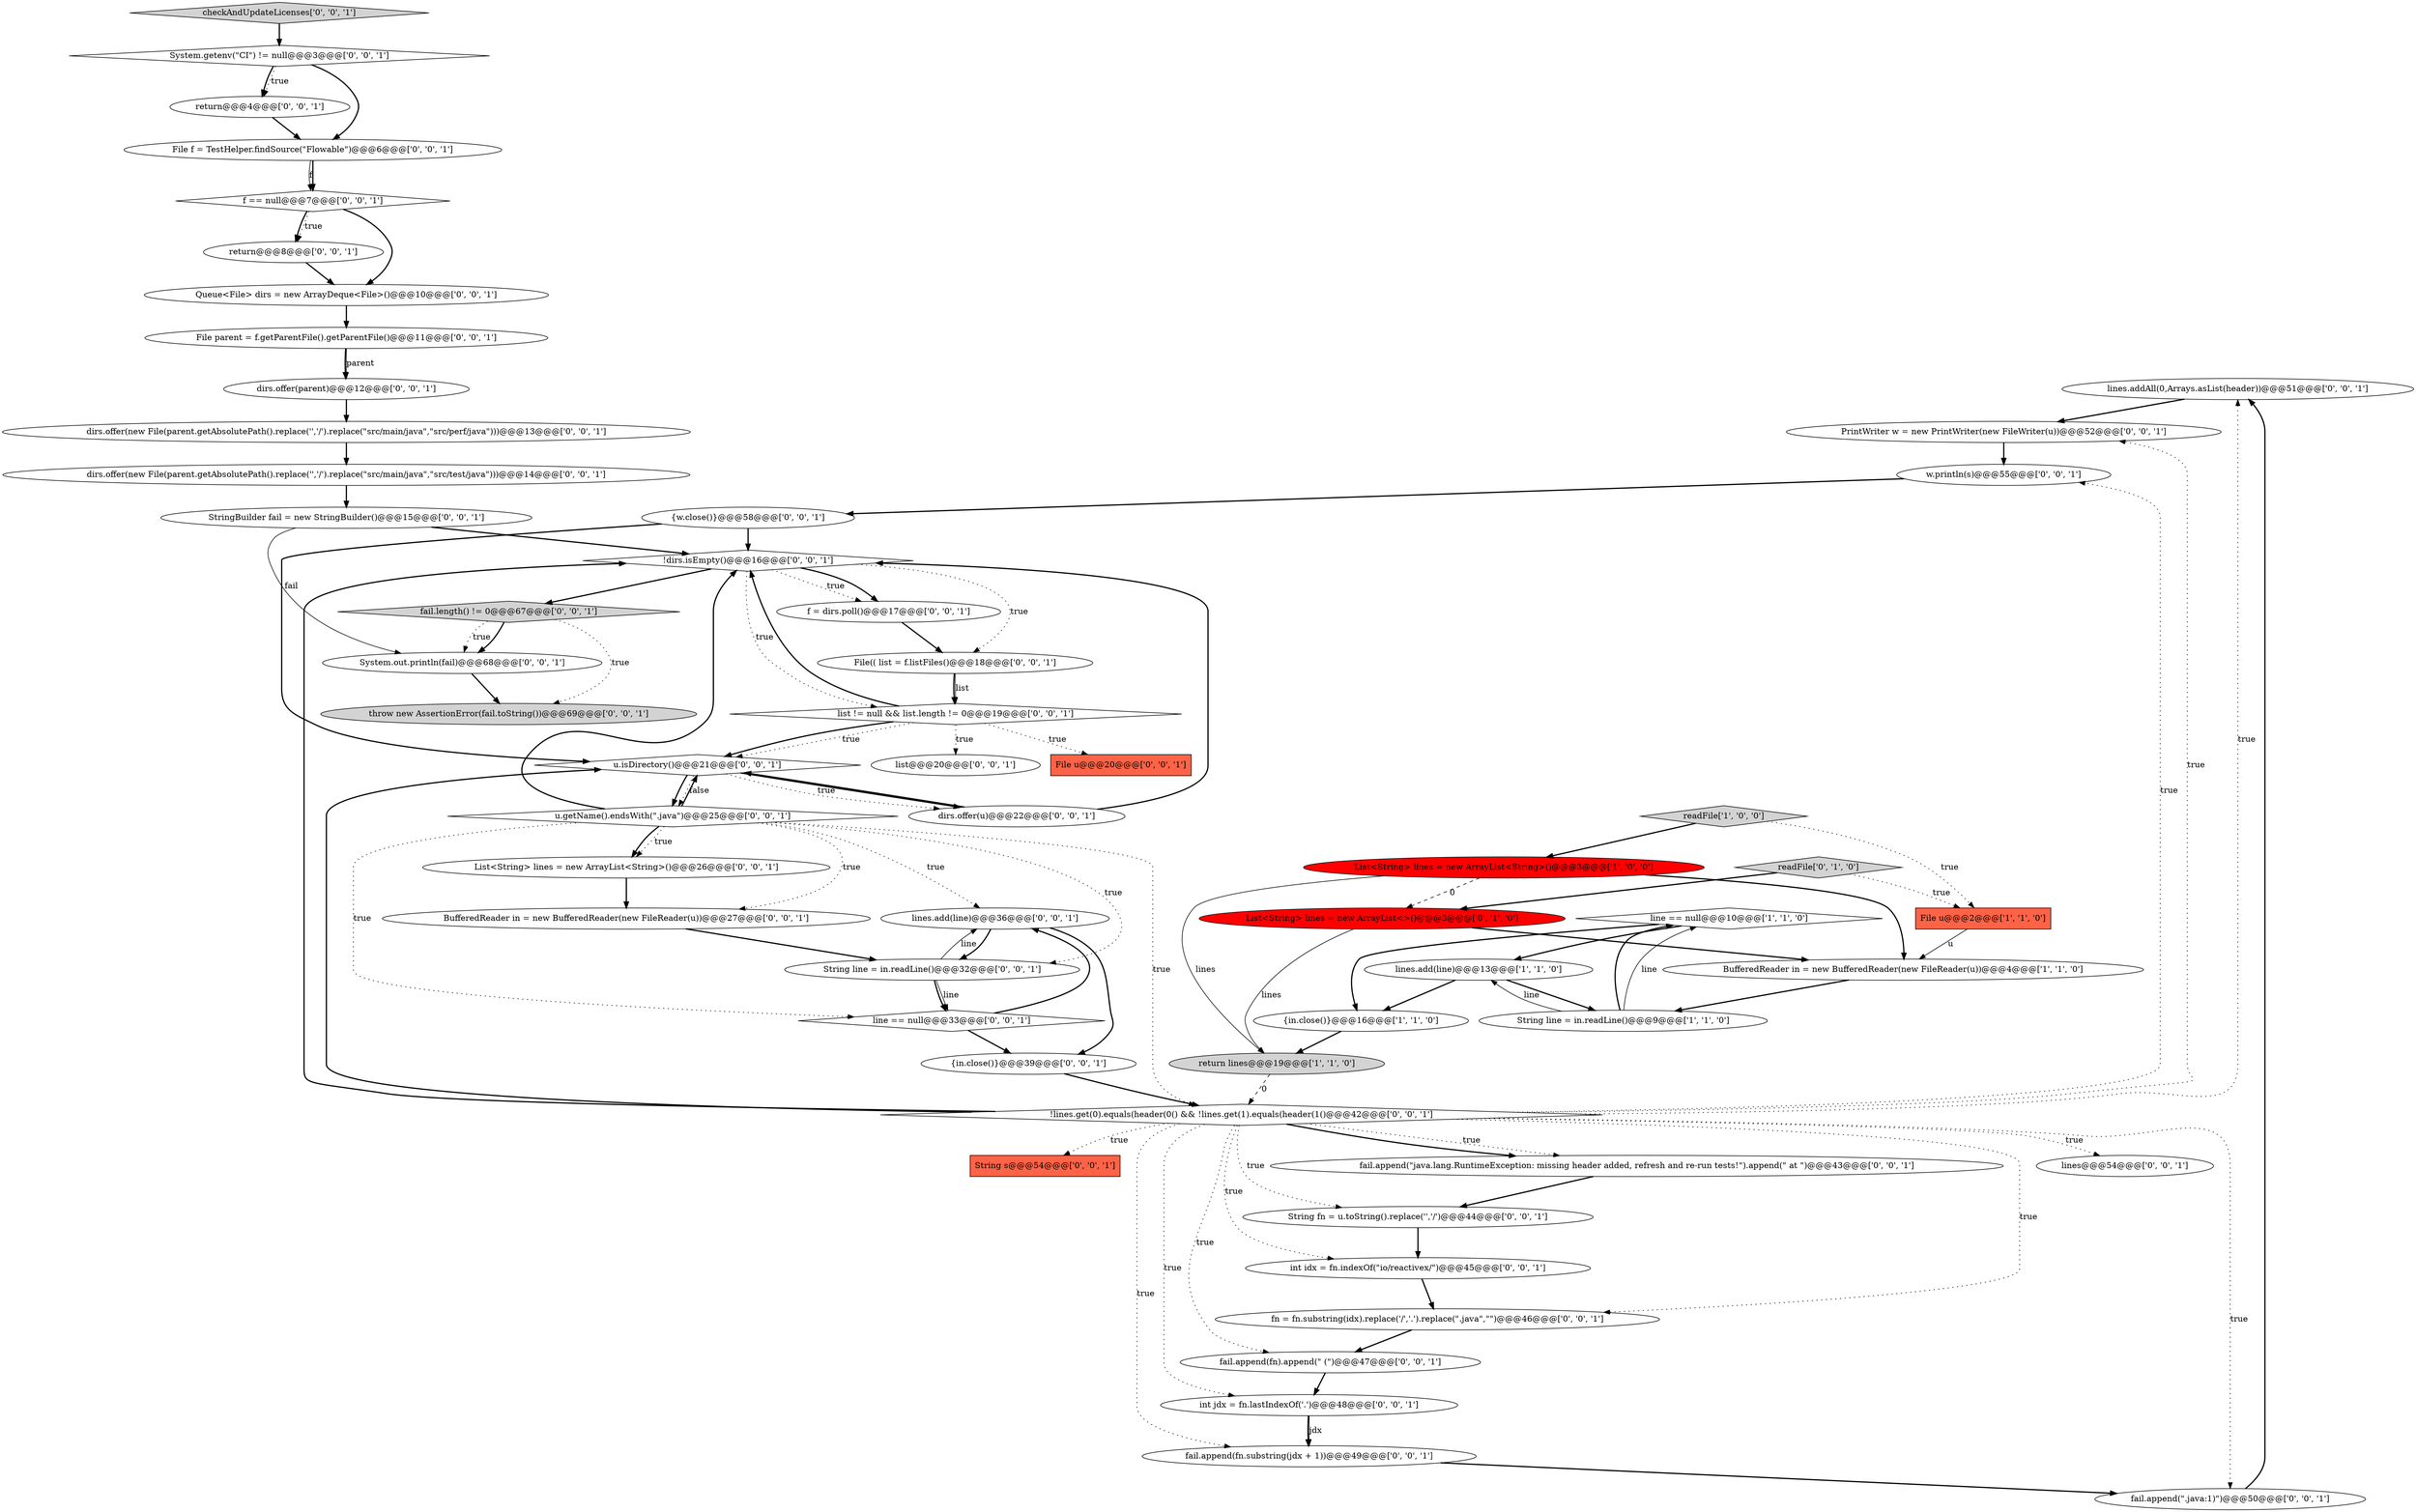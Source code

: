 digraph {
51 [style = filled, label = "lines.addAll(0,Arrays.asList(header))@@@51@@@['0', '0', '1']", fillcolor = white, shape = ellipse image = "AAA0AAABBB3BBB"];
28 [style = filled, label = "String s@@@54@@@['0', '0', '1']", fillcolor = tomato, shape = box image = "AAA0AAABBB3BBB"];
31 [style = filled, label = "list@@@20@@@['0', '0', '1']", fillcolor = white, shape = ellipse image = "AAA0AAABBB3BBB"];
12 [style = filled, label = "throw new AssertionError(fail.toString())@@@69@@@['0', '0', '1']", fillcolor = lightgray, shape = ellipse image = "AAA0AAABBB3BBB"];
17 [style = filled, label = "dirs.offer(u)@@@22@@@['0', '0', '1']", fillcolor = white, shape = ellipse image = "AAA0AAABBB3BBB"];
33 [style = filled, label = "!dirs.isEmpty()@@@16@@@['0', '0', '1']", fillcolor = white, shape = diamond image = "AAA0AAABBB3BBB"];
52 [style = filled, label = "return@@@4@@@['0', '0', '1']", fillcolor = white, shape = ellipse image = "AAA0AAABBB3BBB"];
26 [style = filled, label = "StringBuilder fail = new StringBuilder()@@@15@@@['0', '0', '1']", fillcolor = white, shape = ellipse image = "AAA0AAABBB3BBB"];
40 [style = filled, label = "{in.close()}@@@39@@@['0', '0', '1']", fillcolor = white, shape = ellipse image = "AAA0AAABBB3BBB"];
8 [style = filled, label = "{in.close()}@@@16@@@['1', '1', '0']", fillcolor = white, shape = ellipse image = "AAA0AAABBB1BBB"];
11 [style = filled, label = "fn = fn.substring(idx).replace('/','.').replace(\".java\",\"\")@@@46@@@['0', '0', '1']", fillcolor = white, shape = ellipse image = "AAA0AAABBB3BBB"];
43 [style = filled, label = "fail.append(\"java.lang.RuntimeException: missing header added, refresh and re-run tests!\").append(\" at \")@@@43@@@['0', '0', '1']", fillcolor = white, shape = ellipse image = "AAA0AAABBB3BBB"];
18 [style = filled, label = "!lines.get(0).equals(header(0() && !lines.get(1).equals(header(1()@@@42@@@['0', '0', '1']", fillcolor = white, shape = diamond image = "AAA0AAABBB3BBB"];
16 [style = filled, label = "fail.append(\".java:1)\")@@@50@@@['0', '0', '1']", fillcolor = white, shape = ellipse image = "AAA0AAABBB3BBB"];
22 [style = filled, label = "PrintWriter w = new PrintWriter(new FileWriter(u))@@@52@@@['0', '0', '1']", fillcolor = white, shape = ellipse image = "AAA0AAABBB3BBB"];
0 [style = filled, label = "line == null@@@10@@@['1', '1', '0']", fillcolor = white, shape = diamond image = "AAA0AAABBB1BBB"];
15 [style = filled, label = "dirs.offer(new File(parent.getAbsolutePath().replace('\','/').replace(\"src/main/java\",\"src/perf/java\")))@@@13@@@['0', '0', '1']", fillcolor = white, shape = ellipse image = "AAA0AAABBB3BBB"];
44 [style = filled, label = "w.println(s)@@@55@@@['0', '0', '1']", fillcolor = white, shape = ellipse image = "AAA0AAABBB3BBB"];
4 [style = filled, label = "List<String> lines = new ArrayList<String>()@@@3@@@['1', '0', '0']", fillcolor = red, shape = ellipse image = "AAA1AAABBB1BBB"];
7 [style = filled, label = "BufferedReader in = new BufferedReader(new FileReader(u))@@@4@@@['1', '1', '0']", fillcolor = white, shape = ellipse image = "AAA0AAABBB1BBB"];
46 [style = filled, label = "u.getName().endsWith(\".java\")@@@25@@@['0', '0', '1']", fillcolor = white, shape = diamond image = "AAA0AAABBB3BBB"];
41 [style = filled, label = "{w.close()}@@@58@@@['0', '0', '1']", fillcolor = white, shape = ellipse image = "AAA0AAABBB3BBB"];
42 [style = filled, label = "File u@@@20@@@['0', '0', '1']", fillcolor = tomato, shape = box image = "AAA0AAABBB3BBB"];
24 [style = filled, label = "int jdx = fn.lastIndexOf('.')@@@48@@@['0', '0', '1']", fillcolor = white, shape = ellipse image = "AAA0AAABBB3BBB"];
37 [style = filled, label = "BufferedReader in = new BufferedReader(new FileReader(u))@@@27@@@['0', '0', '1']", fillcolor = white, shape = ellipse image = "AAA0AAABBB3BBB"];
29 [style = filled, label = "lines@@@54@@@['0', '0', '1']", fillcolor = white, shape = ellipse image = "AAA0AAABBB3BBB"];
13 [style = filled, label = "u.isDirectory()@@@21@@@['0', '0', '1']", fillcolor = white, shape = diamond image = "AAA0AAABBB3BBB"];
34 [style = filled, label = "checkAndUpdateLicenses['0', '0', '1']", fillcolor = lightgray, shape = diamond image = "AAA0AAABBB3BBB"];
50 [style = filled, label = "int idx = fn.indexOf(\"io/reactivex/\")@@@45@@@['0', '0', '1']", fillcolor = white, shape = ellipse image = "AAA0AAABBB3BBB"];
39 [style = filled, label = "File(( list = f.listFiles()@@@18@@@['0', '0', '1']", fillcolor = white, shape = ellipse image = "AAA0AAABBB3BBB"];
3 [style = filled, label = "File u@@@2@@@['1', '1', '0']", fillcolor = tomato, shape = box image = "AAA0AAABBB1BBB"];
38 [style = filled, label = "System.getenv(\"CI\") != null@@@3@@@['0', '0', '1']", fillcolor = white, shape = diamond image = "AAA0AAABBB3BBB"];
45 [style = filled, label = "list != null && list.length != 0@@@19@@@['0', '0', '1']", fillcolor = white, shape = diamond image = "AAA0AAABBB3BBB"];
23 [style = filled, label = "File parent = f.getParentFile().getParentFile()@@@11@@@['0', '0', '1']", fillcolor = white, shape = ellipse image = "AAA0AAABBB3BBB"];
27 [style = filled, label = "dirs.offer(parent)@@@12@@@['0', '0', '1']", fillcolor = white, shape = ellipse image = "AAA0AAABBB3BBB"];
20 [style = filled, label = "String line = in.readLine()@@@32@@@['0', '0', '1']", fillcolor = white, shape = ellipse image = "AAA0AAABBB3BBB"];
5 [style = filled, label = "String line = in.readLine()@@@9@@@['1', '1', '0']", fillcolor = white, shape = ellipse image = "AAA0AAABBB1BBB"];
10 [style = filled, label = "readFile['0', '1', '0']", fillcolor = lightgray, shape = diamond image = "AAA0AAABBB2BBB"];
35 [style = filled, label = "File f = TestHelper.findSource(\"Flowable\")@@@6@@@['0', '0', '1']", fillcolor = white, shape = ellipse image = "AAA0AAABBB3BBB"];
54 [style = filled, label = "line == null@@@33@@@['0', '0', '1']", fillcolor = white, shape = diamond image = "AAA0AAABBB3BBB"];
36 [style = filled, label = "fail.append(fn).append(\" (\")@@@47@@@['0', '0', '1']", fillcolor = white, shape = ellipse image = "AAA0AAABBB3BBB"];
48 [style = filled, label = "List<String> lines = new ArrayList<String>()@@@26@@@['0', '0', '1']", fillcolor = white, shape = ellipse image = "AAA0AAABBB3BBB"];
21 [style = filled, label = "return@@@8@@@['0', '0', '1']", fillcolor = white, shape = ellipse image = "AAA0AAABBB3BBB"];
14 [style = filled, label = "fail.append(fn.substring(jdx + 1))@@@49@@@['0', '0', '1']", fillcolor = white, shape = ellipse image = "AAA0AAABBB3BBB"];
30 [style = filled, label = "Queue<File> dirs = new ArrayDeque<File>()@@@10@@@['0', '0', '1']", fillcolor = white, shape = ellipse image = "AAA0AAABBB3BBB"];
32 [style = filled, label = "dirs.offer(new File(parent.getAbsolutePath().replace('\','/').replace(\"src/main/java\",\"src/test/java\")))@@@14@@@['0', '0', '1']", fillcolor = white, shape = ellipse image = "AAA0AAABBB3BBB"];
53 [style = filled, label = "f = dirs.poll()@@@17@@@['0', '0', '1']", fillcolor = white, shape = ellipse image = "AAA0AAABBB3BBB"];
55 [style = filled, label = "lines.add(line)@@@36@@@['0', '0', '1']", fillcolor = white, shape = ellipse image = "AAA0AAABBB3BBB"];
47 [style = filled, label = "fail.length() != 0@@@67@@@['0', '0', '1']", fillcolor = lightgray, shape = diamond image = "AAA0AAABBB3BBB"];
9 [style = filled, label = "List<String> lines = new ArrayList<>()@@@3@@@['0', '1', '0']", fillcolor = red, shape = ellipse image = "AAA1AAABBB2BBB"];
6 [style = filled, label = "return lines@@@19@@@['1', '1', '0']", fillcolor = lightgray, shape = ellipse image = "AAA0AAABBB1BBB"];
19 [style = filled, label = "System.out.println(fail)@@@68@@@['0', '0', '1']", fillcolor = white, shape = ellipse image = "AAA0AAABBB3BBB"];
2 [style = filled, label = "readFile['1', '0', '0']", fillcolor = lightgray, shape = diamond image = "AAA0AAABBB1BBB"];
25 [style = filled, label = "f == null@@@7@@@['0', '0', '1']", fillcolor = white, shape = diamond image = "AAA0AAABBB3BBB"];
1 [style = filled, label = "lines.add(line)@@@13@@@['1', '1', '0']", fillcolor = white, shape = ellipse image = "AAA0AAABBB1BBB"];
49 [style = filled, label = "String fn = u.toString().replace('\','/')@@@44@@@['0', '0', '1']", fillcolor = white, shape = ellipse image = "AAA0AAABBB3BBB"];
1->5 [style = bold, label=""];
54->55 [style = bold, label=""];
16->51 [style = bold, label=""];
46->55 [style = dotted, label="true"];
46->37 [style = dotted, label="true"];
46->13 [style = bold, label=""];
38->52 [style = bold, label=""];
25->30 [style = bold, label=""];
5->1 [style = solid, label="line"];
45->33 [style = bold, label=""];
55->40 [style = bold, label=""];
10->3 [style = dotted, label="true"];
8->6 [style = bold, label=""];
21->30 [style = bold, label=""];
9->7 [style = bold, label=""];
46->48 [style = bold, label=""];
11->36 [style = bold, label=""];
53->39 [style = bold, label=""];
27->15 [style = bold, label=""];
38->52 [style = dotted, label="true"];
4->9 [style = dashed, label="0"];
13->17 [style = bold, label=""];
20->55 [style = solid, label="line"];
36->24 [style = bold, label=""];
5->0 [style = bold, label=""];
46->48 [style = dotted, label="true"];
0->8 [style = bold, label=""];
45->42 [style = dotted, label="true"];
20->54 [style = solid, label="line"];
13->46 [style = bold, label=""];
46->18 [style = dotted, label="true"];
41->13 [style = bold, label=""];
25->21 [style = bold, label=""];
25->21 [style = dotted, label="true"];
52->35 [style = bold, label=""];
2->3 [style = dotted, label="true"];
14->16 [style = bold, label=""];
13->17 [style = dotted, label="true"];
48->37 [style = bold, label=""];
19->12 [style = bold, label=""];
18->16 [style = dotted, label="true"];
4->6 [style = solid, label="lines"];
47->12 [style = dotted, label="true"];
46->20 [style = dotted, label="true"];
39->45 [style = bold, label=""];
26->19 [style = solid, label="fail"];
2->4 [style = bold, label=""];
32->26 [style = bold, label=""];
6->18 [style = dashed, label="0"];
18->11 [style = dotted, label="true"];
7->5 [style = bold, label=""];
33->47 [style = bold, label=""];
46->54 [style = dotted, label="true"];
46->33 [style = bold, label=""];
44->41 [style = bold, label=""];
33->45 [style = dotted, label="true"];
34->38 [style = bold, label=""];
38->35 [style = bold, label=""];
35->25 [style = solid, label="f"];
22->44 [style = bold, label=""];
33->39 [style = dotted, label="true"];
45->31 [style = dotted, label="true"];
18->29 [style = dotted, label="true"];
39->45 [style = solid, label="list"];
18->43 [style = dotted, label="true"];
54->40 [style = bold, label=""];
1->8 [style = bold, label=""];
18->44 [style = dotted, label="true"];
3->7 [style = solid, label="u"];
47->19 [style = dotted, label="true"];
18->36 [style = dotted, label="true"];
18->33 [style = bold, label=""];
18->24 [style = dotted, label="true"];
18->50 [style = dotted, label="true"];
18->49 [style = dotted, label="true"];
4->7 [style = bold, label=""];
49->50 [style = bold, label=""];
35->25 [style = bold, label=""];
33->53 [style = dotted, label="true"];
45->13 [style = dotted, label="true"];
0->1 [style = bold, label=""];
20->54 [style = bold, label=""];
10->9 [style = bold, label=""];
17->13 [style = bold, label=""];
41->33 [style = bold, label=""];
13->46 [style = dotted, label="false"];
18->22 [style = dotted, label="true"];
5->0 [style = solid, label="line"];
23->27 [style = bold, label=""];
55->20 [style = bold, label=""];
30->23 [style = bold, label=""];
37->20 [style = bold, label=""];
40->18 [style = bold, label=""];
17->33 [style = bold, label=""];
45->13 [style = bold, label=""];
33->53 [style = bold, label=""];
18->14 [style = dotted, label="true"];
9->6 [style = solid, label="lines"];
24->14 [style = bold, label=""];
24->14 [style = solid, label="jdx"];
18->43 [style = bold, label=""];
50->11 [style = bold, label=""];
18->28 [style = dotted, label="true"];
51->22 [style = bold, label=""];
47->19 [style = bold, label=""];
18->13 [style = bold, label=""];
43->49 [style = bold, label=""];
23->27 [style = solid, label="parent"];
18->51 [style = dotted, label="true"];
15->32 [style = bold, label=""];
26->33 [style = bold, label=""];
}
